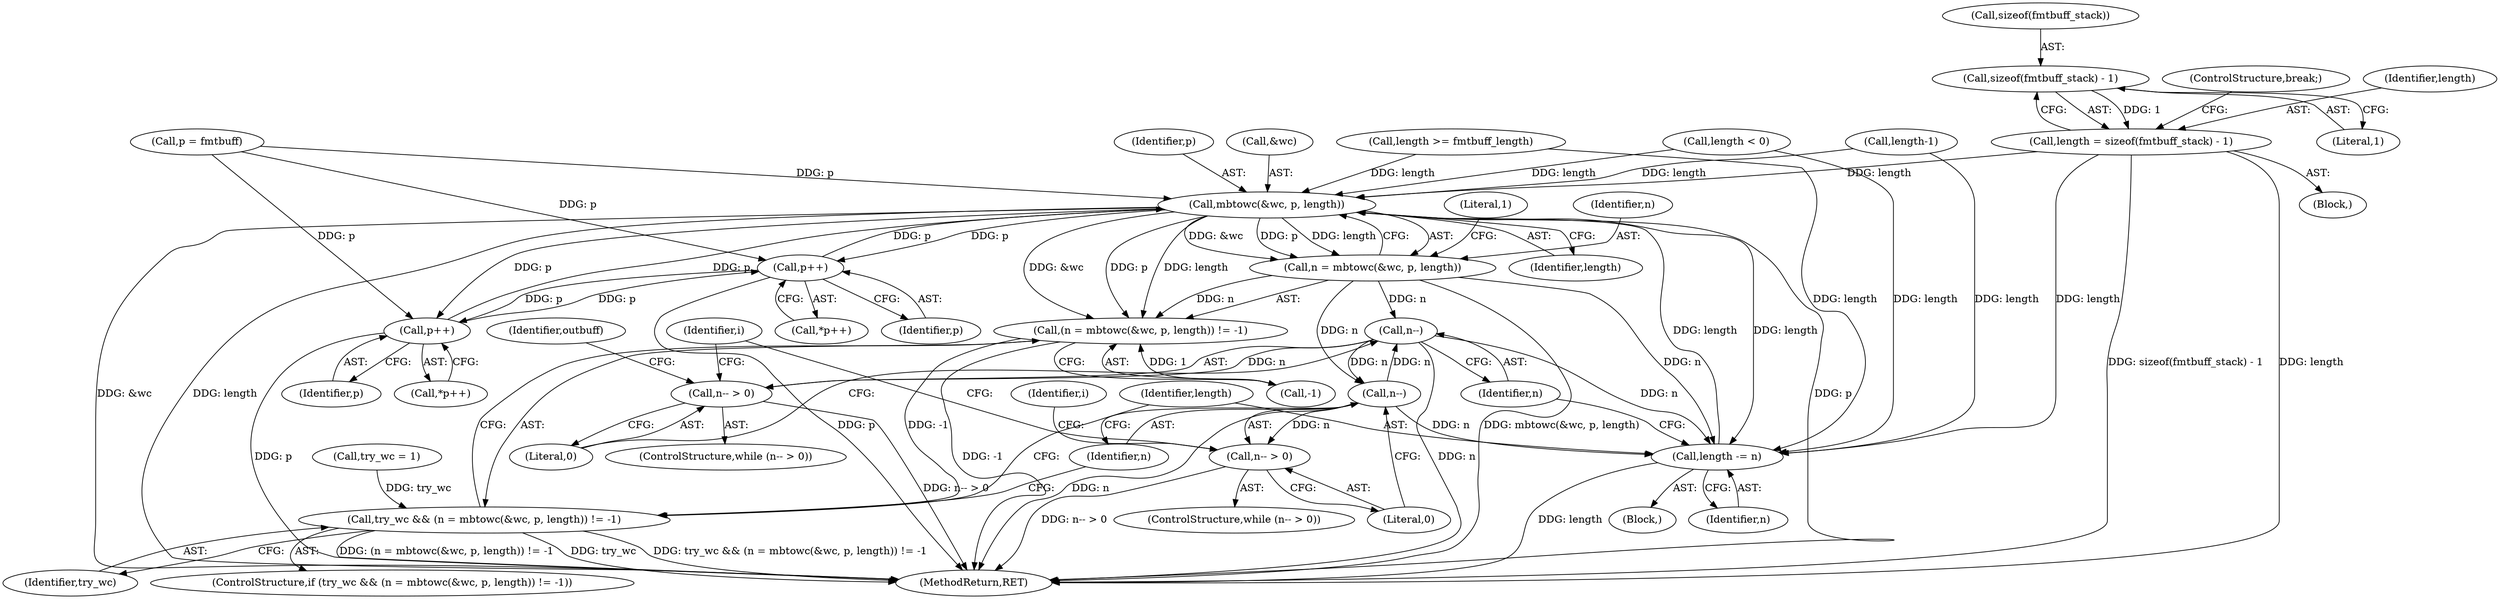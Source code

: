 digraph "0_libarchive_e37b620fe8f14535d737e89a4dcabaed4517bf1a@API" {
"1000236" [label="(Call,sizeof(fmtbuff_stack) - 1)"];
"1000234" [label="(Call,length = sizeof(fmtbuff_stack) - 1)"];
"1000289" [label="(Call,mbtowc(&wc, p, length))"];
"1000286" [label="(Call,(n = mbtowc(&wc, p, length)) != -1)"];
"1000284" [label="(Call,try_wc && (n = mbtowc(&wc, p, length)) != -1)"];
"1000287" [label="(Call,n = mbtowc(&wc, p, length))"];
"1000297" [label="(Call,length -= n)"];
"1000303" [label="(Call,n--)"];
"1000302" [label="(Call,n-- > 0)"];
"1000318" [label="(Call,n--)"];
"1000317" [label="(Call,n-- > 0)"];
"1000312" [label="(Call,p++)"];
"1000329" [label="(Call,p++)"];
"1000285" [label="(Identifier,try_wc)"];
"1000292" [label="(Identifier,p)"];
"1000287" [label="(Call,n = mbtowc(&wc, p, length))"];
"1000330" [label="(Identifier,p)"];
"1000316" [label="(ControlStructure,while (n-- > 0))"];
"1000319" [label="(Identifier,n)"];
"1000311" [label="(Call,*p++)"];
"1000362" [label="(MethodReturn,RET)"];
"1000294" [label="(Call,-1)"];
"1000297" [label="(Call,length -= n)"];
"1000284" [label="(Call,try_wc && (n = mbtowc(&wc, p, length)) != -1)"];
"1000303" [label="(Call,n--)"];
"1000301" [label="(ControlStructure,while (n-- > 0))"];
"1000295" [label="(Literal,1)"];
"1000286" [label="(Call,(n = mbtowc(&wc, p, length)) != -1)"];
"1000305" [label="(Literal,0)"];
"1000290" [label="(Call,&wc)"];
"1000308" [label="(Identifier,outbuff)"];
"1000289" [label="(Call,mbtowc(&wc, p, length))"];
"1000298" [label="(Identifier,length)"];
"1000312" [label="(Call,p++)"];
"1000299" [label="(Identifier,n)"];
"1000320" [label="(Literal,0)"];
"1000237" [label="(Call,sizeof(fmtbuff_stack))"];
"1000240" [label="(ControlStructure,break;)"];
"1000159" [label="(Call,length < 0)"];
"1000162" [label="(Call,length >= fmtbuff_length)"];
"1000293" [label="(Identifier,length)"];
"1000304" [label="(Identifier,n)"];
"1000322" [label="(Identifier,i)"];
"1000235" [label="(Identifier,length)"];
"1000233" [label="(Block,)"];
"1000329" [label="(Call,p++)"];
"1000201" [label="(Call,length-1)"];
"1000268" [label="(Call,p = fmtbuff)"];
"1000283" [label="(ControlStructure,if (try_wc && (n = mbtowc(&wc, p, length)) != -1))"];
"1000274" [label="(Call,try_wc = 1)"];
"1000288" [label="(Identifier,n)"];
"1000313" [label="(Identifier,p)"];
"1000333" [label="(Identifier,i)"];
"1000234" [label="(Call,length = sizeof(fmtbuff_stack) - 1)"];
"1000317" [label="(Call,n-- > 0)"];
"1000328" [label="(Call,*p++)"];
"1000236" [label="(Call,sizeof(fmtbuff_stack) - 1)"];
"1000302" [label="(Call,n-- > 0)"];
"1000239" [label="(Literal,1)"];
"1000318" [label="(Call,n--)"];
"1000296" [label="(Block,)"];
"1000236" -> "1000234"  [label="AST: "];
"1000236" -> "1000239"  [label="CFG: "];
"1000237" -> "1000236"  [label="AST: "];
"1000239" -> "1000236"  [label="AST: "];
"1000234" -> "1000236"  [label="CFG: "];
"1000236" -> "1000234"  [label="DDG: 1"];
"1000234" -> "1000233"  [label="AST: "];
"1000235" -> "1000234"  [label="AST: "];
"1000240" -> "1000234"  [label="CFG: "];
"1000234" -> "1000362"  [label="DDG: sizeof(fmtbuff_stack) - 1"];
"1000234" -> "1000362"  [label="DDG: length"];
"1000234" -> "1000289"  [label="DDG: length"];
"1000234" -> "1000297"  [label="DDG: length"];
"1000289" -> "1000287"  [label="AST: "];
"1000289" -> "1000293"  [label="CFG: "];
"1000290" -> "1000289"  [label="AST: "];
"1000292" -> "1000289"  [label="AST: "];
"1000293" -> "1000289"  [label="AST: "];
"1000287" -> "1000289"  [label="CFG: "];
"1000289" -> "1000362"  [label="DDG: p"];
"1000289" -> "1000362"  [label="DDG: &wc"];
"1000289" -> "1000362"  [label="DDG: length"];
"1000289" -> "1000286"  [label="DDG: &wc"];
"1000289" -> "1000286"  [label="DDG: p"];
"1000289" -> "1000286"  [label="DDG: length"];
"1000289" -> "1000287"  [label="DDG: &wc"];
"1000289" -> "1000287"  [label="DDG: p"];
"1000289" -> "1000287"  [label="DDG: length"];
"1000312" -> "1000289"  [label="DDG: p"];
"1000268" -> "1000289"  [label="DDG: p"];
"1000329" -> "1000289"  [label="DDG: p"];
"1000297" -> "1000289"  [label="DDG: length"];
"1000159" -> "1000289"  [label="DDG: length"];
"1000162" -> "1000289"  [label="DDG: length"];
"1000201" -> "1000289"  [label="DDG: length"];
"1000289" -> "1000297"  [label="DDG: length"];
"1000289" -> "1000312"  [label="DDG: p"];
"1000289" -> "1000329"  [label="DDG: p"];
"1000286" -> "1000284"  [label="AST: "];
"1000286" -> "1000294"  [label="CFG: "];
"1000287" -> "1000286"  [label="AST: "];
"1000294" -> "1000286"  [label="AST: "];
"1000284" -> "1000286"  [label="CFG: "];
"1000286" -> "1000362"  [label="DDG: -1"];
"1000286" -> "1000284"  [label="DDG: -1"];
"1000287" -> "1000286"  [label="DDG: n"];
"1000294" -> "1000286"  [label="DDG: 1"];
"1000284" -> "1000283"  [label="AST: "];
"1000284" -> "1000285"  [label="CFG: "];
"1000285" -> "1000284"  [label="AST: "];
"1000298" -> "1000284"  [label="CFG: "];
"1000319" -> "1000284"  [label="CFG: "];
"1000284" -> "1000362"  [label="DDG: (n = mbtowc(&wc, p, length)) != -1"];
"1000284" -> "1000362"  [label="DDG: try_wc"];
"1000284" -> "1000362"  [label="DDG: try_wc && (n = mbtowc(&wc, p, length)) != -1"];
"1000274" -> "1000284"  [label="DDG: try_wc"];
"1000288" -> "1000287"  [label="AST: "];
"1000295" -> "1000287"  [label="CFG: "];
"1000287" -> "1000362"  [label="DDG: mbtowc(&wc, p, length)"];
"1000287" -> "1000297"  [label="DDG: n"];
"1000287" -> "1000303"  [label="DDG: n"];
"1000287" -> "1000318"  [label="DDG: n"];
"1000297" -> "1000296"  [label="AST: "];
"1000297" -> "1000299"  [label="CFG: "];
"1000298" -> "1000297"  [label="AST: "];
"1000299" -> "1000297"  [label="AST: "];
"1000304" -> "1000297"  [label="CFG: "];
"1000297" -> "1000362"  [label="DDG: length"];
"1000303" -> "1000297"  [label="DDG: n"];
"1000318" -> "1000297"  [label="DDG: n"];
"1000159" -> "1000297"  [label="DDG: length"];
"1000162" -> "1000297"  [label="DDG: length"];
"1000201" -> "1000297"  [label="DDG: length"];
"1000303" -> "1000302"  [label="AST: "];
"1000303" -> "1000304"  [label="CFG: "];
"1000304" -> "1000303"  [label="AST: "];
"1000305" -> "1000303"  [label="CFG: "];
"1000303" -> "1000362"  [label="DDG: n"];
"1000303" -> "1000302"  [label="DDG: n"];
"1000318" -> "1000303"  [label="DDG: n"];
"1000303" -> "1000318"  [label="DDG: n"];
"1000302" -> "1000301"  [label="AST: "];
"1000302" -> "1000305"  [label="CFG: "];
"1000305" -> "1000302"  [label="AST: "];
"1000308" -> "1000302"  [label="CFG: "];
"1000333" -> "1000302"  [label="CFG: "];
"1000302" -> "1000362"  [label="DDG: n-- > 0"];
"1000318" -> "1000317"  [label="AST: "];
"1000318" -> "1000319"  [label="CFG: "];
"1000319" -> "1000318"  [label="AST: "];
"1000320" -> "1000318"  [label="CFG: "];
"1000318" -> "1000362"  [label="DDG: n"];
"1000318" -> "1000317"  [label="DDG: n"];
"1000317" -> "1000316"  [label="AST: "];
"1000317" -> "1000320"  [label="CFG: "];
"1000320" -> "1000317"  [label="AST: "];
"1000322" -> "1000317"  [label="CFG: "];
"1000333" -> "1000317"  [label="CFG: "];
"1000317" -> "1000362"  [label="DDG: n-- > 0"];
"1000312" -> "1000311"  [label="AST: "];
"1000312" -> "1000313"  [label="CFG: "];
"1000313" -> "1000312"  [label="AST: "];
"1000311" -> "1000312"  [label="CFG: "];
"1000312" -> "1000362"  [label="DDG: p"];
"1000268" -> "1000312"  [label="DDG: p"];
"1000329" -> "1000312"  [label="DDG: p"];
"1000312" -> "1000329"  [label="DDG: p"];
"1000329" -> "1000328"  [label="AST: "];
"1000329" -> "1000330"  [label="CFG: "];
"1000330" -> "1000329"  [label="AST: "];
"1000328" -> "1000329"  [label="CFG: "];
"1000329" -> "1000362"  [label="DDG: p"];
"1000268" -> "1000329"  [label="DDG: p"];
}
